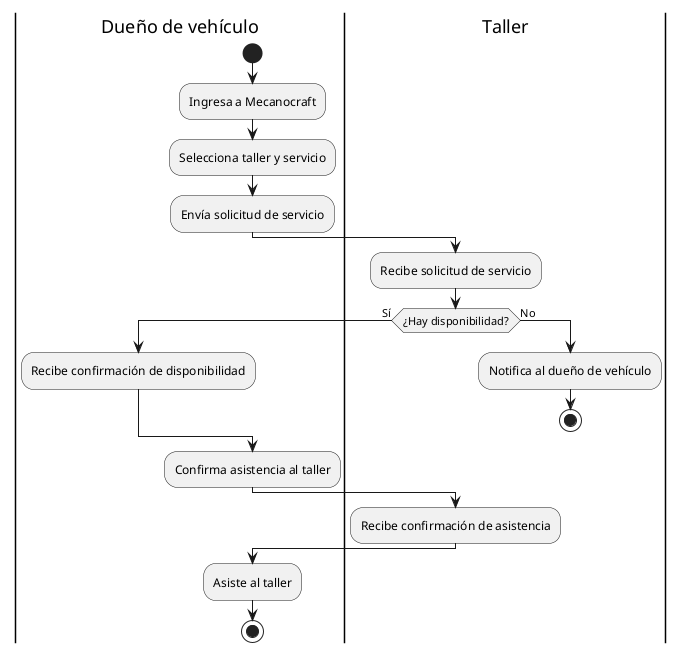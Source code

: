 @startuml Solicitar Cita Taller

|Dueño de vehículo|
start
:Ingresa a Mecanocraft;
:Selecciona taller y servicio;
:Envía solicitud de servicio;

|Taller|
:Recibe solicitud de servicio;
if (¿Hay disponibilidad?) then (Sí)
  |Dueño de vehículo|
  :Recibe confirmación de disponibilidad;
else (No)
  |Taller|
  :Notifica al dueño de vehículo;
  stop
endif

|Dueño de vehículo|
:Confirma asistencia al taller;
|Taller|
:Recibe confirmación de asistencia;
|Dueño de vehículo|
:Asiste al taller;
stop

@enduml